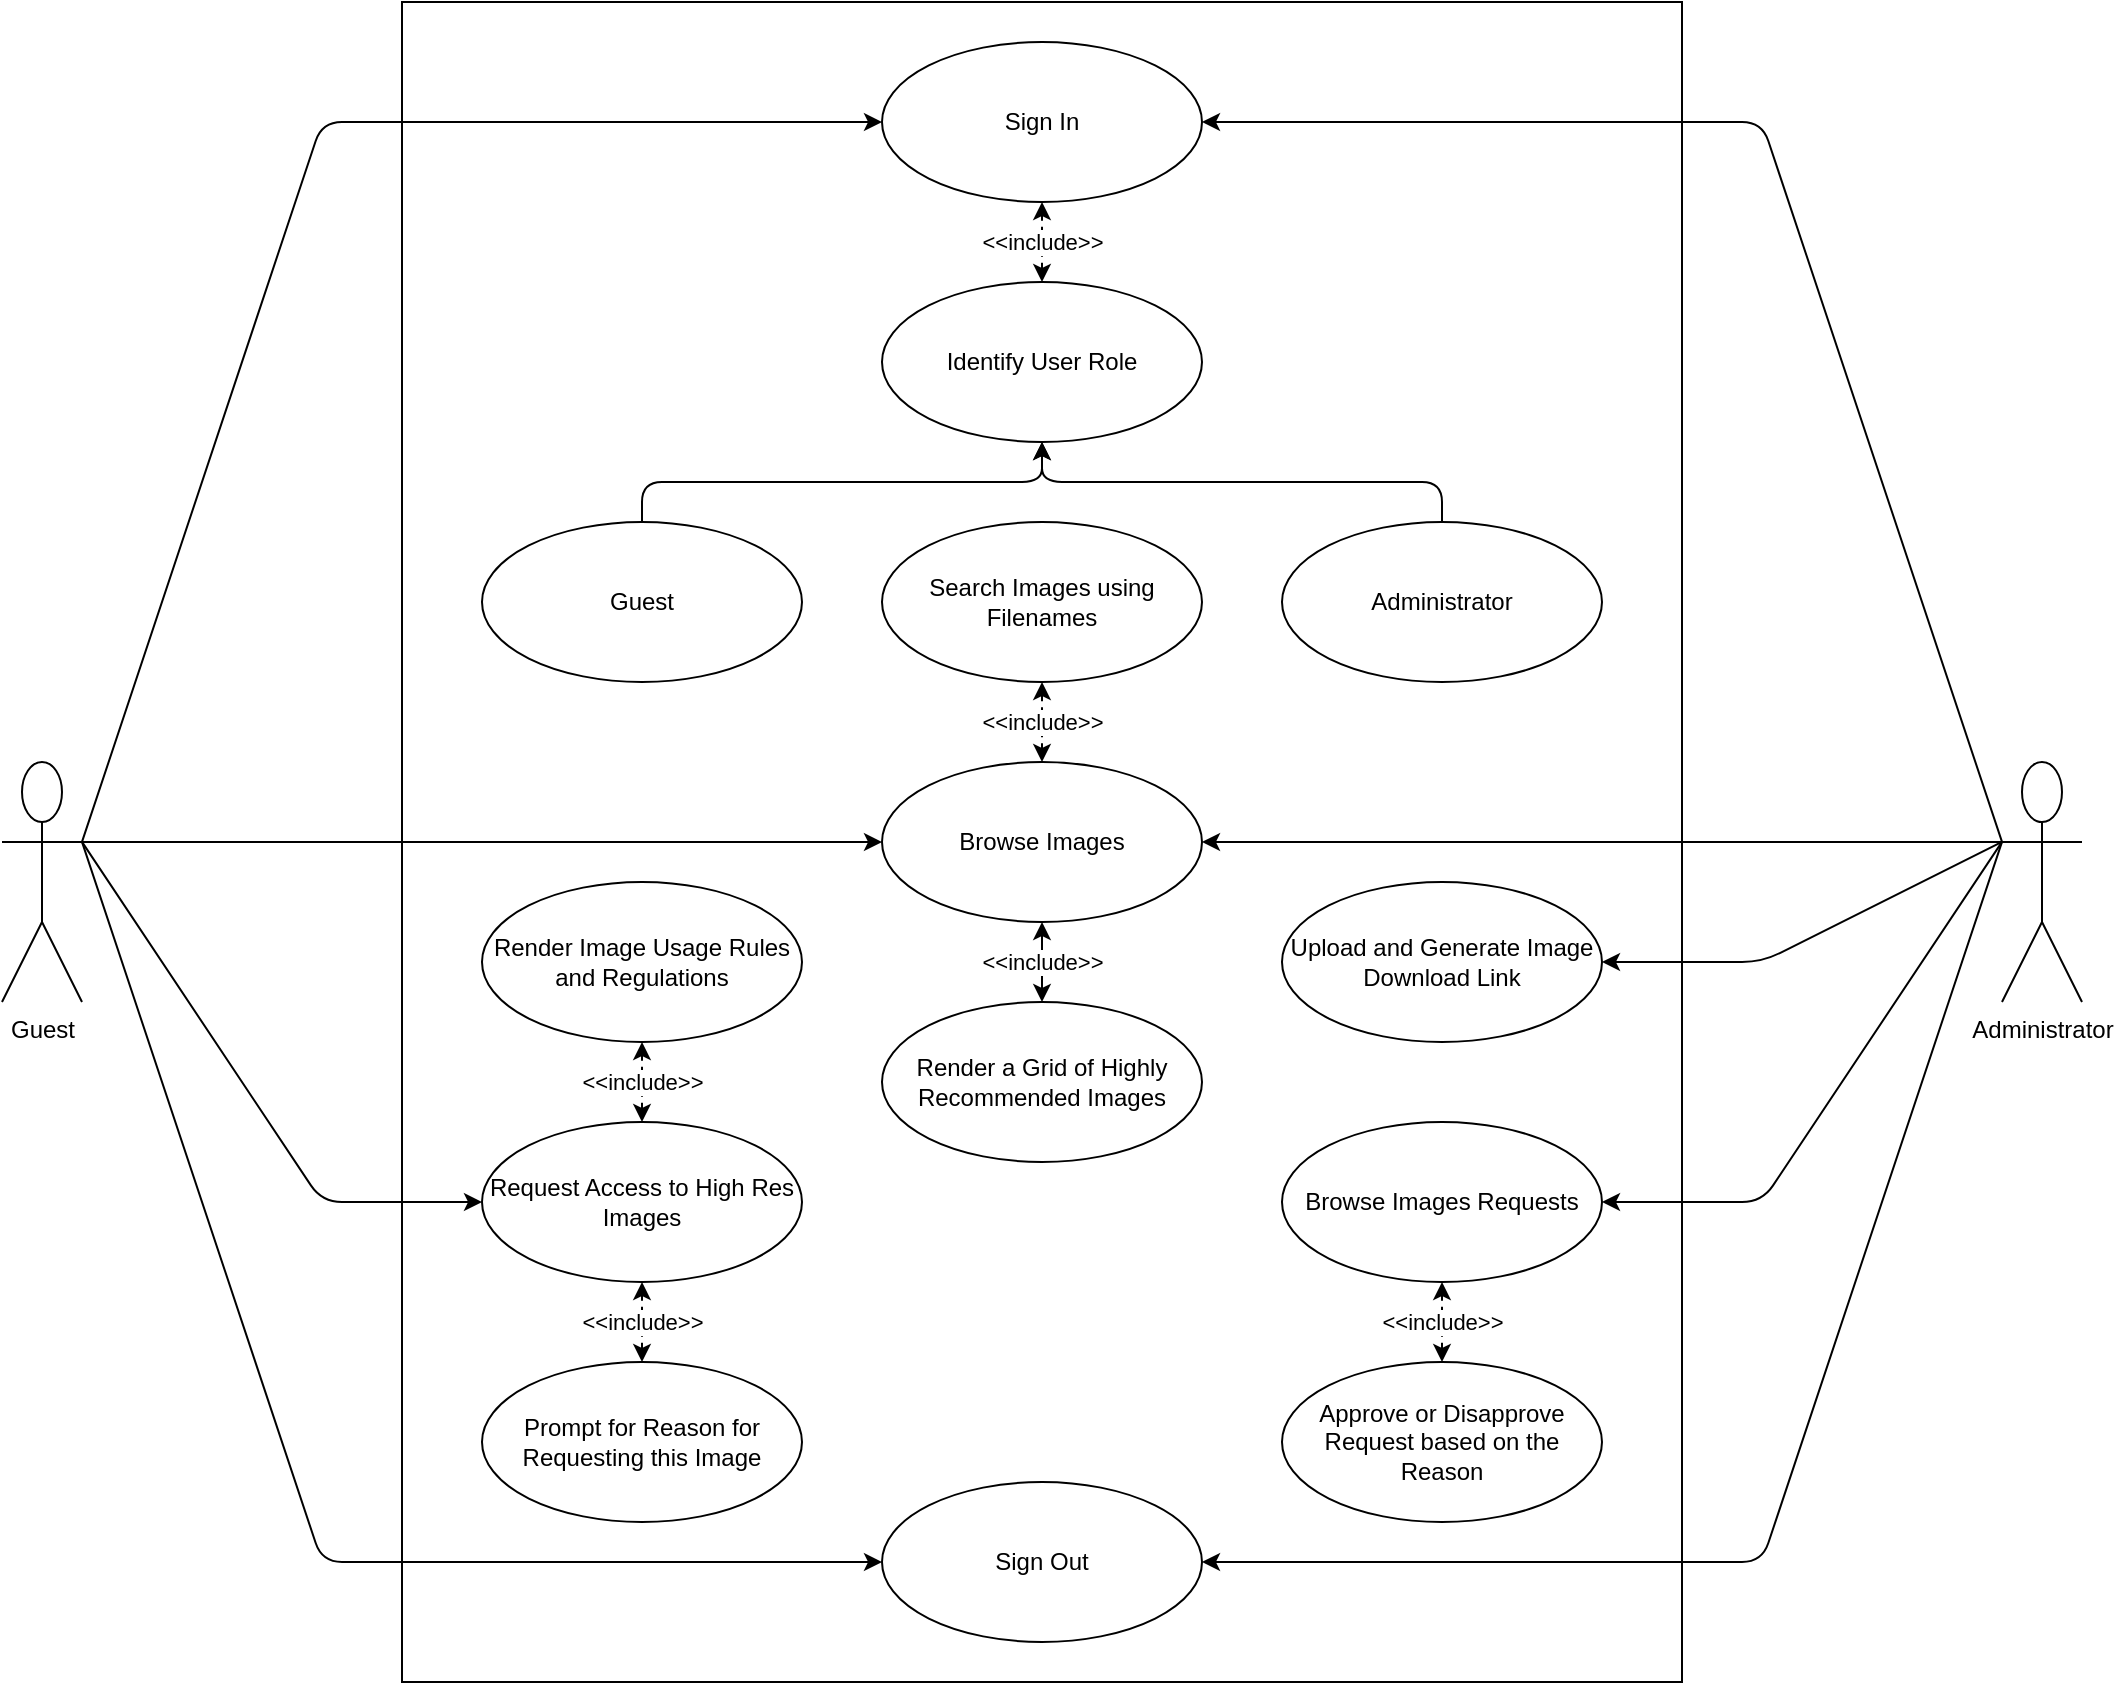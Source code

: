 <mxfile>
    <diagram id="2Tghzd0b1i_3drFOmHoF" name="Page-1">
        <mxGraphModel dx="1706" dy="929" grid="0" gridSize="10" guides="1" tooltips="1" connect="1" arrows="1" fold="1" page="0" pageScale="1" pageWidth="827" pageHeight="1169" math="0" shadow="0">
            <root>
                <mxCell id="0"/>
                <mxCell id="1" parent="0"/>
                <mxCell id="36" value="" style="rounded=0;whiteSpace=wrap;html=1;" parent="1" vertex="1">
                    <mxGeometry x="120" y="180" width="640" height="840" as="geometry"/>
                </mxCell>
                <mxCell id="9" value="&amp;lt;&amp;lt;include&amp;gt;&amp;gt;" style="edgeStyle=none;html=1;exitX=0.5;exitY=1;exitDx=0;exitDy=0;entryX=0.5;entryY=0;entryDx=0;entryDy=0;startArrow=classic;startFill=1;dashed=1;" parent="1" source="2" target="3" edge="1">
                    <mxGeometry relative="1" as="geometry"/>
                </mxCell>
                <mxCell id="2" value="Sign In" style="ellipse;whiteSpace=wrap;html=1;" parent="1" vertex="1">
                    <mxGeometry x="360" y="200" width="160" height="80" as="geometry"/>
                </mxCell>
                <mxCell id="3" value="Identify User Role" style="ellipse;whiteSpace=wrap;html=1;" parent="1" vertex="1">
                    <mxGeometry x="360" y="320" width="160" height="80" as="geometry"/>
                </mxCell>
                <mxCell id="10" style="edgeStyle=none;html=1;exitX=0.5;exitY=0;exitDx=0;exitDy=0;entryX=0.5;entryY=1;entryDx=0;entryDy=0;" parent="1" source="4" target="3" edge="1">
                    <mxGeometry relative="1" as="geometry">
                        <Array as="points">
                            <mxPoint x="240" y="420"/>
                            <mxPoint x="440" y="420"/>
                        </Array>
                    </mxGeometry>
                </mxCell>
                <mxCell id="4" value="Guest" style="ellipse;whiteSpace=wrap;html=1;" parent="1" vertex="1">
                    <mxGeometry x="160" y="440" width="160" height="80" as="geometry"/>
                </mxCell>
                <mxCell id="11" style="edgeStyle=none;html=1;exitX=0.5;exitY=0;exitDx=0;exitDy=0;entryX=0.5;entryY=1;entryDx=0;entryDy=0;" parent="1" source="5" target="3" edge="1">
                    <mxGeometry relative="1" as="geometry">
                        <Array as="points">
                            <mxPoint x="640" y="420"/>
                            <mxPoint x="560" y="420"/>
                            <mxPoint x="440" y="420"/>
                        </Array>
                    </mxGeometry>
                </mxCell>
                <mxCell id="5" value="Administrator" style="ellipse;whiteSpace=wrap;html=1;" parent="1" vertex="1">
                    <mxGeometry x="560" y="440" width="160" height="80" as="geometry"/>
                </mxCell>
                <mxCell id="6" value="Search Images using Filenames" style="ellipse;whiteSpace=wrap;html=1;" parent="1" vertex="1">
                    <mxGeometry x="360" y="440" width="160" height="80" as="geometry"/>
                </mxCell>
                <mxCell id="13" value="&amp;lt;&amp;lt;include&amp;gt;&amp;gt;" style="edgeStyle=none;html=1;exitX=0.5;exitY=0;exitDx=0;exitDy=0;entryX=0.5;entryY=1;entryDx=0;entryDy=0;startArrow=classic;startFill=1;dashed=1;" parent="1" source="7" target="6" edge="1">
                    <mxGeometry relative="1" as="geometry"/>
                </mxCell>
                <mxCell id="7" value="Browse Images" style="ellipse;whiteSpace=wrap;html=1;" parent="1" vertex="1">
                    <mxGeometry x="360" y="560" width="160" height="80" as="geometry"/>
                </mxCell>
                <mxCell id="14" value="&amp;lt;&amp;lt;include&amp;gt;&amp;gt;" style="edgeStyle=none;html=1;startArrow=classic;startFill=1;" parent="1" source="8" target="7" edge="1">
                    <mxGeometry relative="1" as="geometry"/>
                </mxCell>
                <mxCell id="8" value="Render a Grid of Highly Recommended Images" style="ellipse;whiteSpace=wrap;html=1;" parent="1" vertex="1">
                    <mxGeometry x="360" y="680" width="160" height="80" as="geometry"/>
                </mxCell>
                <mxCell id="18" value="&amp;lt;&amp;lt;include&amp;gt;&amp;gt;" style="edgeStyle=none;html=1;startArrow=classic;startFill=1;dashed=1;" parent="1" source="12" target="16" edge="1">
                    <mxGeometry relative="1" as="geometry"/>
                </mxCell>
                <mxCell id="12" value="Request Access to High Res Images" style="ellipse;whiteSpace=wrap;html=1;" parent="1" vertex="1">
                    <mxGeometry x="160" y="740" width="160" height="80" as="geometry"/>
                </mxCell>
                <mxCell id="17" value="&amp;lt;&amp;lt;include&amp;gt;&amp;gt;" style="edgeStyle=none;html=1;startArrow=classic;startFill=1;dashed=1;" parent="1" source="15" target="12" edge="1">
                    <mxGeometry relative="1" as="geometry"/>
                </mxCell>
                <mxCell id="15" value="Render Image Usage Rules and Regulations" style="ellipse;whiteSpace=wrap;html=1;" parent="1" vertex="1">
                    <mxGeometry x="160" y="620" width="160" height="80" as="geometry"/>
                </mxCell>
                <mxCell id="16" value="Prompt for Reason for Requesting this Image" style="ellipse;whiteSpace=wrap;html=1;" parent="1" vertex="1">
                    <mxGeometry x="160" y="860" width="160" height="80" as="geometry"/>
                </mxCell>
                <mxCell id="19" value="&amp;lt;&amp;lt;include&amp;gt;&amp;gt;" style="edgeStyle=none;html=1;startArrow=classic;startFill=1;dashed=1;" parent="1" source="20" target="23" edge="1">
                    <mxGeometry relative="1" as="geometry"/>
                </mxCell>
                <mxCell id="20" value="Browse Images Requests" style="ellipse;whiteSpace=wrap;html=1;" parent="1" vertex="1">
                    <mxGeometry x="560" y="740" width="160" height="80" as="geometry"/>
                </mxCell>
                <mxCell id="22" value="Upload and Generate Image Download Link" style="ellipse;whiteSpace=wrap;html=1;" parent="1" vertex="1">
                    <mxGeometry x="560" y="620" width="160" height="80" as="geometry"/>
                </mxCell>
                <mxCell id="23" value="Approve or Disapprove Request based on the Reason" style="ellipse;whiteSpace=wrap;html=1;" parent="1" vertex="1">
                    <mxGeometry x="560" y="860" width="160" height="80" as="geometry"/>
                </mxCell>
                <mxCell id="25" value="Sign Out" style="ellipse;whiteSpace=wrap;html=1;" parent="1" vertex="1">
                    <mxGeometry x="360" y="920" width="160" height="80" as="geometry"/>
                </mxCell>
                <mxCell id="28" style="edgeStyle=none;html=1;exitX=1;exitY=0.333;exitDx=0;exitDy=0;exitPerimeter=0;entryX=0;entryY=0.5;entryDx=0;entryDy=0;" parent="1" source="26" target="7" edge="1">
                    <mxGeometry relative="1" as="geometry"/>
                </mxCell>
                <mxCell id="30" style="edgeStyle=none;html=1;exitX=1;exitY=0.333;exitDx=0;exitDy=0;exitPerimeter=0;entryX=0;entryY=0.5;entryDx=0;entryDy=0;" parent="1" source="26" target="2" edge="1">
                    <mxGeometry relative="1" as="geometry">
                        <Array as="points">
                            <mxPoint x="80" y="240"/>
                        </Array>
                    </mxGeometry>
                </mxCell>
                <mxCell id="32" style="edgeStyle=none;html=1;exitX=1;exitY=0.333;exitDx=0;exitDy=0;exitPerimeter=0;entryX=0;entryY=0.5;entryDx=0;entryDy=0;" parent="1" source="26" target="12" edge="1">
                    <mxGeometry relative="1" as="geometry">
                        <Array as="points">
                            <mxPoint x="80" y="780"/>
                        </Array>
                    </mxGeometry>
                </mxCell>
                <mxCell id="35" style="edgeStyle=none;html=1;exitX=1;exitY=0.333;exitDx=0;exitDy=0;exitPerimeter=0;entryX=0;entryY=0.5;entryDx=0;entryDy=0;" parent="1" source="26" target="25" edge="1">
                    <mxGeometry relative="1" as="geometry">
                        <Array as="points">
                            <mxPoint x="80" y="960"/>
                        </Array>
                    </mxGeometry>
                </mxCell>
                <mxCell id="26" value="Guest" style="shape=umlActor;verticalLabelPosition=bottom;verticalAlign=top;html=1;outlineConnect=0;" parent="1" vertex="1">
                    <mxGeometry x="-80" y="560" width="40" height="120" as="geometry"/>
                </mxCell>
                <mxCell id="29" style="edgeStyle=none;html=1;exitX=0;exitY=0.333;exitDx=0;exitDy=0;exitPerimeter=0;entryX=1;entryY=0.5;entryDx=0;entryDy=0;" parent="1" source="27" target="7" edge="1">
                    <mxGeometry relative="1" as="geometry"/>
                </mxCell>
                <mxCell id="31" style="edgeStyle=none;html=1;exitX=0;exitY=0.333;exitDx=0;exitDy=0;exitPerimeter=0;entryX=1;entryY=0.5;entryDx=0;entryDy=0;" parent="1" source="27" target="2" edge="1">
                    <mxGeometry relative="1" as="geometry">
                        <Array as="points">
                            <mxPoint x="800" y="240"/>
                        </Array>
                    </mxGeometry>
                </mxCell>
                <mxCell id="33" style="edgeStyle=none;html=1;exitX=0;exitY=0.333;exitDx=0;exitDy=0;exitPerimeter=0;entryX=1;entryY=0.5;entryDx=0;entryDy=0;" parent="1" source="27" target="20" edge="1">
                    <mxGeometry relative="1" as="geometry">
                        <Array as="points">
                            <mxPoint x="800" y="780"/>
                        </Array>
                    </mxGeometry>
                </mxCell>
                <mxCell id="34" style="edgeStyle=none;html=1;exitX=0;exitY=0.333;exitDx=0;exitDy=0;exitPerimeter=0;entryX=1;entryY=0.5;entryDx=0;entryDy=0;" parent="1" source="27" target="25" edge="1">
                    <mxGeometry relative="1" as="geometry">
                        <Array as="points">
                            <mxPoint x="800" y="960"/>
                        </Array>
                    </mxGeometry>
                </mxCell>
                <mxCell id="39" style="edgeStyle=none;html=1;exitX=0;exitY=0.333;exitDx=0;exitDy=0;exitPerimeter=0;entryX=1;entryY=0.5;entryDx=0;entryDy=0;" parent="1" source="27" target="22" edge="1">
                    <mxGeometry relative="1" as="geometry">
                        <Array as="points">
                            <mxPoint x="800" y="660"/>
                        </Array>
                    </mxGeometry>
                </mxCell>
                <mxCell id="27" value="Administrator" style="shape=umlActor;verticalLabelPosition=bottom;verticalAlign=top;html=1;outlineConnect=0;" parent="1" vertex="1">
                    <mxGeometry x="920" y="560" width="40" height="120" as="geometry"/>
                </mxCell>
            </root>
        </mxGraphModel>
    </diagram>
</mxfile>